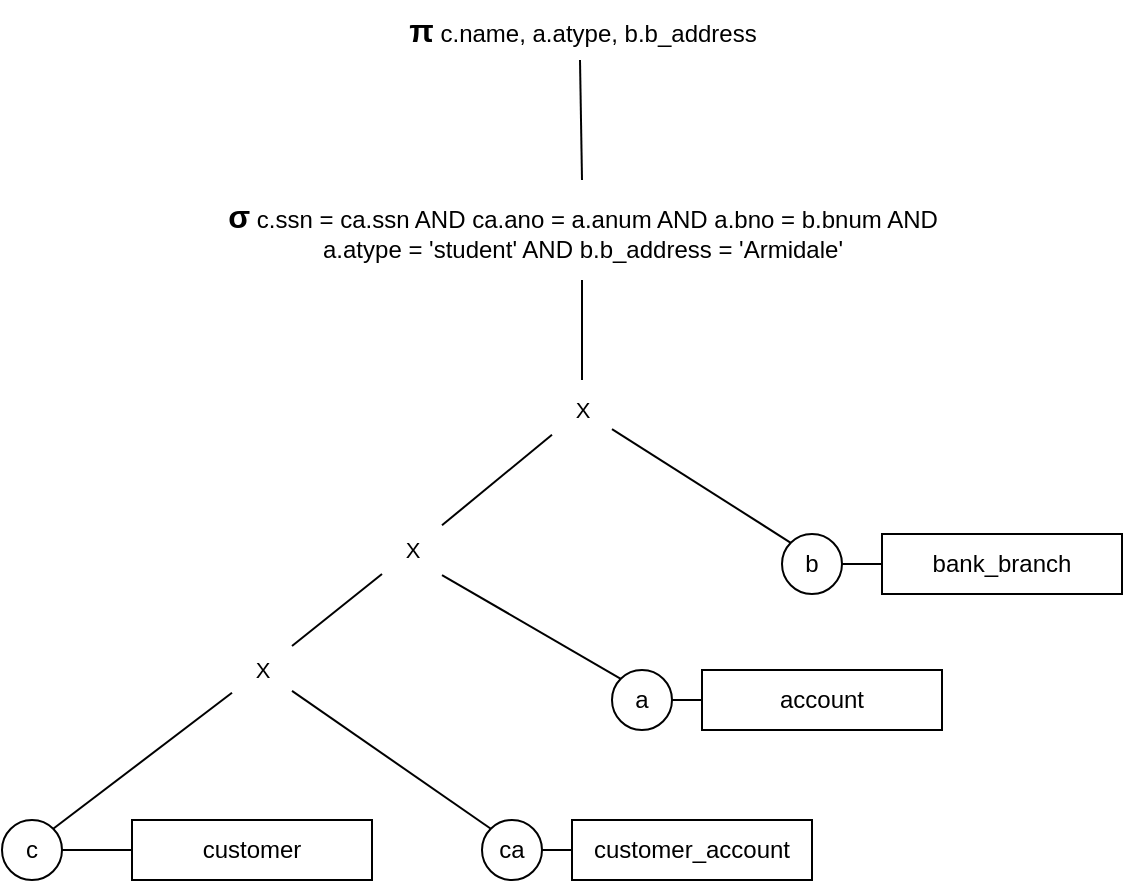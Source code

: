 <mxfile version="24.4.0" type="device">
  <diagram name="Page-1" id="3A-bKjRwPzskrowykIoa">
    <mxGraphModel dx="474" dy="1784" grid="1" gridSize="10" guides="1" tooltips="1" connect="1" arrows="1" fold="1" page="1" pageScale="1" pageWidth="850" pageHeight="1100" math="0" shadow="0">
      <root>
        <mxCell id="0" />
        <mxCell id="1" parent="0" />
        <mxCell id="mFo93Jf3UvVI9SlzPaP3-1" value="&lt;strong style=&quot;font-family: &amp;quot;PT Sans&amp;quot;, sans-serif; font-size: 16px; text-align: left; text-wrap: wrap;&quot;&gt;π&lt;/strong&gt;&amp;nbsp;c.name, a.atype, b.b_address" style="text;html=1;align=center;verticalAlign=middle;resizable=0;points=[];autosize=1;strokeColor=none;fillColor=none;" vertex="1" parent="1">
          <mxGeometry x="270" y="-110" width="200" height="30" as="geometry" />
        </mxCell>
        <mxCell id="mFo93Jf3UvVI9SlzPaP3-2" value="" style="endArrow=none;html=1;rounded=0;entryX=0.495;entryY=1;entryDx=0;entryDy=0;entryPerimeter=0;exitX=0.5;exitY=0;exitDx=0;exitDy=0;exitPerimeter=0;" edge="1" parent="1" source="mFo93Jf3UvVI9SlzPaP3-33" target="mFo93Jf3UvVI9SlzPaP3-1">
          <mxGeometry width="50" height="50" relative="1" as="geometry">
            <mxPoint x="367" y="-20" as="sourcePoint" />
            <mxPoint x="410" y="-90" as="targetPoint" />
          </mxGeometry>
        </mxCell>
        <mxCell id="mFo93Jf3UvVI9SlzPaP3-6" value="" style="rounded=0;orthogonalLoop=1;jettySize=auto;html=1;endArrow=none;endFill=0;" edge="1" parent="1" source="mFo93Jf3UvVI9SlzPaP3-4" target="mFo93Jf3UvVI9SlzPaP3-5">
          <mxGeometry relative="1" as="geometry" />
        </mxCell>
        <mxCell id="mFo93Jf3UvVI9SlzPaP3-4" value="c" style="ellipse;whiteSpace=wrap;html=1;aspect=fixed;" vertex="1" parent="1">
          <mxGeometry x="80" y="300" width="30" height="30" as="geometry" />
        </mxCell>
        <mxCell id="mFo93Jf3UvVI9SlzPaP3-5" value="customer" style="whiteSpace=wrap;html=1;" vertex="1" parent="1">
          <mxGeometry x="145" y="300" width="120" height="30" as="geometry" />
        </mxCell>
        <mxCell id="mFo93Jf3UvVI9SlzPaP3-8" style="rounded=0;orthogonalLoop=1;jettySize=auto;html=1;exitX=1;exitY=0;exitDx=0;exitDy=0;endArrow=none;endFill=0;" edge="1" parent="1" source="mFo93Jf3UvVI9SlzPaP3-4" target="mFo93Jf3UvVI9SlzPaP3-18">
          <mxGeometry relative="1" as="geometry">
            <mxPoint x="95" y="260.0" as="targetPoint" />
          </mxGeometry>
        </mxCell>
        <mxCell id="mFo93Jf3UvVI9SlzPaP3-13" value="" style="rounded=0;orthogonalLoop=1;jettySize=auto;html=1;endArrow=none;endFill=0;" edge="1" parent="1" source="mFo93Jf3UvVI9SlzPaP3-14" target="mFo93Jf3UvVI9SlzPaP3-15">
          <mxGeometry relative="1" as="geometry" />
        </mxCell>
        <mxCell id="mFo93Jf3UvVI9SlzPaP3-14" value="ca" style="ellipse;whiteSpace=wrap;html=1;aspect=fixed;" vertex="1" parent="1">
          <mxGeometry x="320" y="300" width="30" height="30" as="geometry" />
        </mxCell>
        <mxCell id="mFo93Jf3UvVI9SlzPaP3-15" value="customer_account" style="whiteSpace=wrap;html=1;" vertex="1" parent="1">
          <mxGeometry x="365" y="300" width="120" height="30" as="geometry" />
        </mxCell>
        <mxCell id="mFo93Jf3UvVI9SlzPaP3-17" style="rounded=0;orthogonalLoop=1;jettySize=auto;html=1;exitX=0;exitY=0;exitDx=0;exitDy=0;endArrow=none;endFill=0;" edge="1" parent="1" source="mFo93Jf3UvVI9SlzPaP3-14" target="mFo93Jf3UvVI9SlzPaP3-18">
          <mxGeometry relative="1" as="geometry">
            <mxPoint x="220" y="232.01" as="targetPoint" />
          </mxGeometry>
        </mxCell>
        <mxCell id="mFo93Jf3UvVI9SlzPaP3-18" value="X" style="text;html=1;align=center;verticalAlign=middle;resizable=0;points=[];autosize=1;strokeColor=none;fillColor=none;fontFamily=Helvetica;fontSize=11;fontColor=default;labelBackgroundColor=default;" vertex="1" parent="1">
          <mxGeometry x="195" y="210" width="30" height="30" as="geometry" />
        </mxCell>
        <mxCell id="mFo93Jf3UvVI9SlzPaP3-19" value="" style="rounded=0;orthogonalLoop=1;jettySize=auto;html=1;endArrow=none;endFill=0;" edge="1" parent="1" source="mFo93Jf3UvVI9SlzPaP3-20" target="mFo93Jf3UvVI9SlzPaP3-21">
          <mxGeometry relative="1" as="geometry" />
        </mxCell>
        <mxCell id="mFo93Jf3UvVI9SlzPaP3-20" value="a" style="ellipse;whiteSpace=wrap;html=1;aspect=fixed;" vertex="1" parent="1">
          <mxGeometry x="385" y="225" width="30" height="30" as="geometry" />
        </mxCell>
        <mxCell id="mFo93Jf3UvVI9SlzPaP3-21" value="account" style="whiteSpace=wrap;html=1;" vertex="1" parent="1">
          <mxGeometry x="430" y="225" width="120" height="30" as="geometry" />
        </mxCell>
        <mxCell id="mFo93Jf3UvVI9SlzPaP3-22" style="rounded=0;orthogonalLoop=1;jettySize=auto;html=1;exitX=0;exitY=0;exitDx=0;exitDy=0;endArrow=none;endFill=0;entryX=1;entryY=0.917;entryDx=0;entryDy=0;entryPerimeter=0;" edge="1" parent="1" source="mFo93Jf3UvVI9SlzPaP3-20" target="mFo93Jf3UvVI9SlzPaP3-23">
          <mxGeometry relative="1" as="geometry">
            <mxPoint x="305" y="160" as="targetPoint" />
          </mxGeometry>
        </mxCell>
        <mxCell id="mFo93Jf3UvVI9SlzPaP3-23" value="X" style="text;html=1;align=center;verticalAlign=middle;resizable=0;points=[];autosize=1;strokeColor=none;fillColor=none;fontFamily=Helvetica;fontSize=11;fontColor=default;labelBackgroundColor=default;" vertex="1" parent="1">
          <mxGeometry x="270" y="150" width="30" height="30" as="geometry" />
        </mxCell>
        <mxCell id="mFo93Jf3UvVI9SlzPaP3-25" value="" style="endArrow=none;html=1;rounded=0;strokeColor=default;align=center;verticalAlign=middle;fontFamily=Helvetica;fontSize=11;fontColor=default;labelBackgroundColor=default;" edge="1" parent="1" source="mFo93Jf3UvVI9SlzPaP3-18" target="mFo93Jf3UvVI9SlzPaP3-23">
          <mxGeometry width="50" height="50" relative="1" as="geometry">
            <mxPoint x="330" y="160" as="sourcePoint" />
            <mxPoint x="380" y="110" as="targetPoint" />
          </mxGeometry>
        </mxCell>
        <mxCell id="mFo93Jf3UvVI9SlzPaP3-27" value="" style="rounded=0;orthogonalLoop=1;jettySize=auto;html=1;endArrow=none;endFill=0;" edge="1" parent="1" source="mFo93Jf3UvVI9SlzPaP3-28" target="mFo93Jf3UvVI9SlzPaP3-29">
          <mxGeometry relative="1" as="geometry" />
        </mxCell>
        <mxCell id="mFo93Jf3UvVI9SlzPaP3-28" value="b" style="ellipse;whiteSpace=wrap;html=1;aspect=fixed;" vertex="1" parent="1">
          <mxGeometry x="470" y="157" width="30" height="30" as="geometry" />
        </mxCell>
        <mxCell id="mFo93Jf3UvVI9SlzPaP3-29" value="bank_branch" style="whiteSpace=wrap;html=1;" vertex="1" parent="1">
          <mxGeometry x="520" y="157" width="120" height="30" as="geometry" />
        </mxCell>
        <mxCell id="mFo93Jf3UvVI9SlzPaP3-30" style="rounded=0;orthogonalLoop=1;jettySize=auto;html=1;exitX=0;exitY=0;exitDx=0;exitDy=0;endArrow=none;endFill=0;" edge="1" parent="1" source="mFo93Jf3UvVI9SlzPaP3-28" target="mFo93Jf3UvVI9SlzPaP3-31">
          <mxGeometry relative="1" as="geometry">
            <mxPoint x="380" y="100" as="targetPoint" />
          </mxGeometry>
        </mxCell>
        <mxCell id="mFo93Jf3UvVI9SlzPaP3-31" value="X" style="text;html=1;align=center;verticalAlign=middle;resizable=0;points=[];autosize=1;strokeColor=none;fillColor=none;fontFamily=Helvetica;fontSize=11;fontColor=default;labelBackgroundColor=default;" vertex="1" parent="1">
          <mxGeometry x="355" y="80" width="30" height="30" as="geometry" />
        </mxCell>
        <mxCell id="mFo93Jf3UvVI9SlzPaP3-32" style="rounded=0;orthogonalLoop=1;jettySize=auto;html=1;endArrow=none;endFill=0;" edge="1" parent="1" source="mFo93Jf3UvVI9SlzPaP3-23" target="mFo93Jf3UvVI9SlzPaP3-31">
          <mxGeometry relative="1" as="geometry">
            <mxPoint x="395" y="115" as="targetPoint" />
            <mxPoint x="484" y="171" as="sourcePoint" />
          </mxGeometry>
        </mxCell>
        <mxCell id="mFo93Jf3UvVI9SlzPaP3-33" value="&lt;strong style=&quot;font-family: &amp;quot;PT Sans&amp;quot;, sans-serif; font-size: 16px; text-wrap: wrap;&quot;&gt;σ&lt;/strong&gt;&amp;nbsp;c.ssn = ca.ssn AND ca.ano = a.anum AND a.bno = b.bnum AND&lt;div&gt;a.atype = &#39;student&#39; AND b.b_address = &#39;Armidale&#39;&lt;/div&gt;" style="text;html=1;align=center;verticalAlign=middle;resizable=0;points=[];autosize=1;strokeColor=none;fillColor=none;" vertex="1" parent="1">
          <mxGeometry x="180" y="-20" width="380" height="50" as="geometry" />
        </mxCell>
        <mxCell id="mFo93Jf3UvVI9SlzPaP3-34" value="" style="endArrow=none;html=1;rounded=0;entryX=0.5;entryY=1;entryDx=0;entryDy=0;entryPerimeter=0;" edge="1" parent="1" source="mFo93Jf3UvVI9SlzPaP3-31" target="mFo93Jf3UvVI9SlzPaP3-33">
          <mxGeometry width="50" height="50" relative="1" as="geometry">
            <mxPoint x="380" as="sourcePoint" />
            <mxPoint x="410" y="70" as="targetPoint" />
          </mxGeometry>
        </mxCell>
      </root>
    </mxGraphModel>
  </diagram>
</mxfile>
